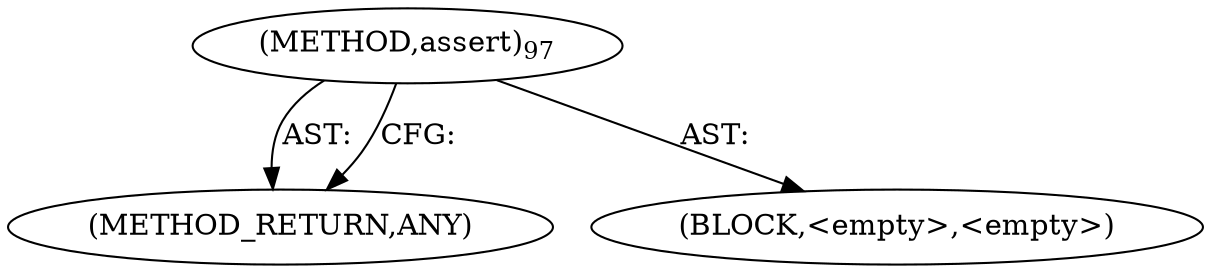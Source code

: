 digraph "assert" {  
"100108" [label = <(METHOD,assert)<SUB>97</SUB>> ]
"100109" [label = <(METHOD_RETURN,ANY)> ]
"100110" [label = <(BLOCK,&lt;empty&gt;,&lt;empty&gt;)> ]
  "100108" -> "100109"  [ label = "AST: "] 
  "100108" -> "100110"  [ label = "AST: "] 
  "100108" -> "100109"  [ label = "CFG: "] 
}
